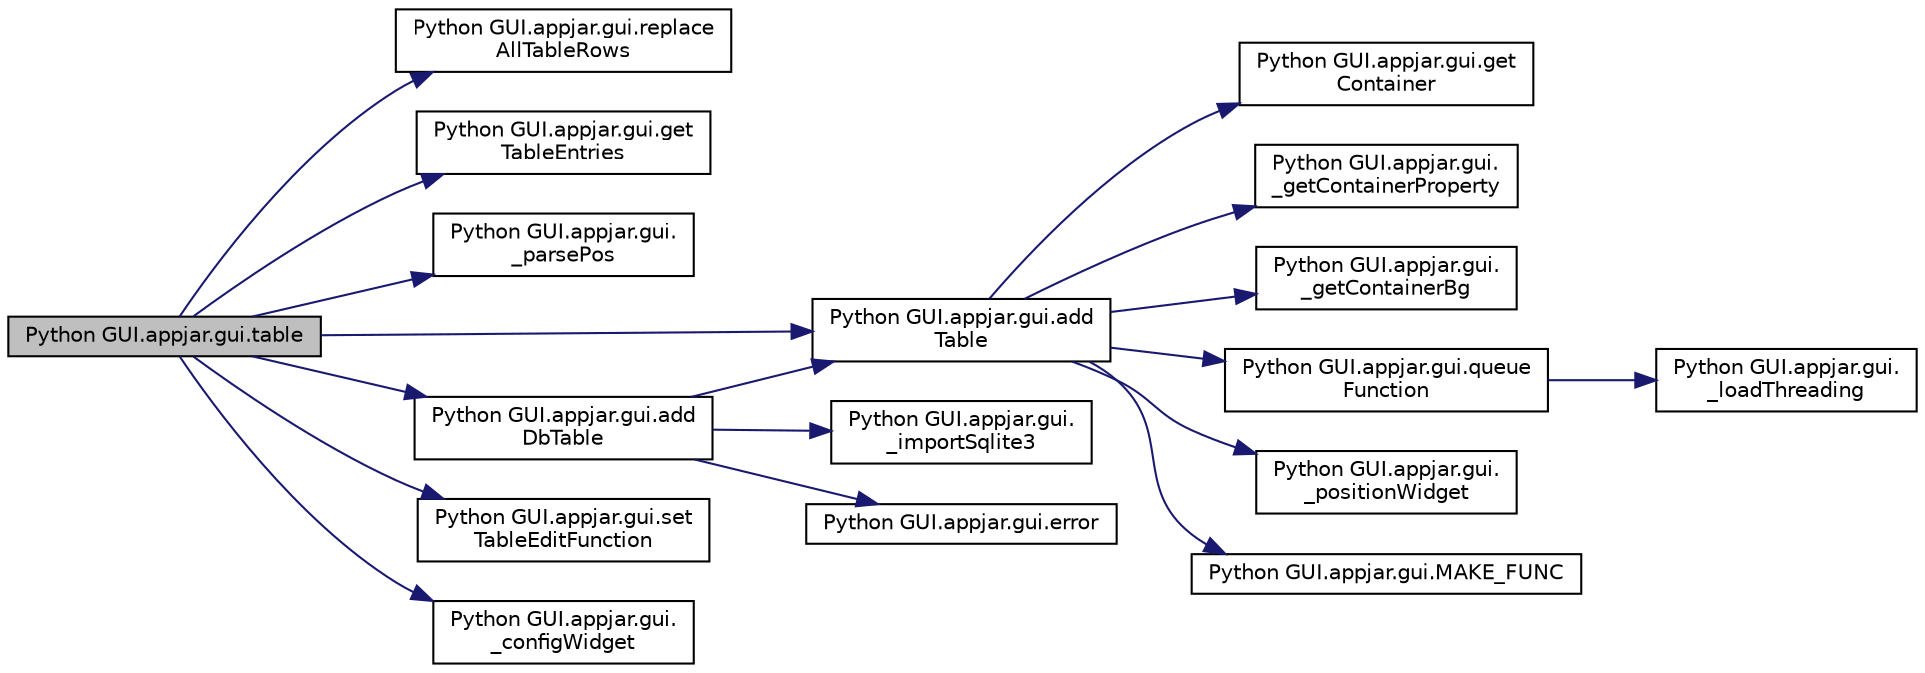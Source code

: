 digraph "Python GUI.appjar.gui.table"
{
  edge [fontname="Helvetica",fontsize="10",labelfontname="Helvetica",labelfontsize="10"];
  node [fontname="Helvetica",fontsize="10",shape=record];
  rankdir="LR";
  Node2078 [label="Python GUI.appjar.gui.table",height=0.2,width=0.4,color="black", fillcolor="grey75", style="filled", fontcolor="black"];
  Node2078 -> Node2079 [color="midnightblue",fontsize="10",style="solid",fontname="Helvetica"];
  Node2079 [label="Python GUI.appjar.gui.replace\lAllTableRows",height=0.2,width=0.4,color="black", fillcolor="white", style="filled",URL="$class_python_01_g_u_i_1_1appjar_1_1gui.html#a4dbf6f716fcf15fc3acbea4e179abf98"];
  Node2078 -> Node2080 [color="midnightblue",fontsize="10",style="solid",fontname="Helvetica"];
  Node2080 [label="Python GUI.appjar.gui.get\lTableEntries",height=0.2,width=0.4,color="black", fillcolor="white", style="filled",URL="$class_python_01_g_u_i_1_1appjar_1_1gui.html#ad52636dd598562b2caa1e0047c906ec3"];
  Node2078 -> Node2081 [color="midnightblue",fontsize="10",style="solid",fontname="Helvetica"];
  Node2081 [label="Python GUI.appjar.gui.\l_parsePos",height=0.2,width=0.4,color="black", fillcolor="white", style="filled",URL="$class_python_01_g_u_i_1_1appjar_1_1gui.html#a1151185c82adc42b922797e38132c2ca",tooltip="FUNCTIONS for labels. "];
  Node2078 -> Node2082 [color="midnightblue",fontsize="10",style="solid",fontname="Helvetica"];
  Node2082 [label="Python GUI.appjar.gui.add\lTable",height=0.2,width=0.4,color="black", fillcolor="white", style="filled",URL="$class_python_01_g_u_i_1_1appjar_1_1gui.html#afed5cffabe4edde6b5d18c2b8c5b3858"];
  Node2082 -> Node2083 [color="midnightblue",fontsize="10",style="solid",fontname="Helvetica"];
  Node2083 [label="Python GUI.appjar.gui.get\lContainer",height=0.2,width=0.4,color="black", fillcolor="white", style="filled",URL="$class_python_01_g_u_i_1_1appjar_1_1gui.html#aa89c83e95e3952f6cc39fc23dffa15ce"];
  Node2082 -> Node2084 [color="midnightblue",fontsize="10",style="solid",fontname="Helvetica"];
  Node2084 [label="Python GUI.appjar.gui.\l_getContainerProperty",height=0.2,width=0.4,color="black", fillcolor="white", style="filled",URL="$class_python_01_g_u_i_1_1appjar_1_1gui.html#aa0cf90816634eb9855a518e37d864ec1"];
  Node2082 -> Node2085 [color="midnightblue",fontsize="10",style="solid",fontname="Helvetica"];
  Node2085 [label="Python GUI.appjar.gui.\l_getContainerBg",height=0.2,width=0.4,color="black", fillcolor="white", style="filled",URL="$class_python_01_g_u_i_1_1appjar_1_1gui.html#a7ca2e28f0ccf3c5e00ca64676c496afd"];
  Node2082 -> Node2086 [color="midnightblue",fontsize="10",style="solid",fontname="Helvetica"];
  Node2086 [label="Python GUI.appjar.gui.queue\lFunction",height=0.2,width=0.4,color="black", fillcolor="white", style="filled",URL="$class_python_01_g_u_i_1_1appjar_1_1gui.html#aa1f4470e86a68404917803bdc62a6a2a"];
  Node2086 -> Node2087 [color="midnightblue",fontsize="10",style="solid",fontname="Helvetica"];
  Node2087 [label="Python GUI.appjar.gui.\l_loadThreading",height=0.2,width=0.4,color="black", fillcolor="white", style="filled",URL="$class_python_01_g_u_i_1_1appjar_1_1gui.html#a98e0a521a795bbc342493e84d1b157d1"];
  Node2082 -> Node2088 [color="midnightblue",fontsize="10",style="solid",fontname="Helvetica"];
  Node2088 [label="Python GUI.appjar.gui.\l_positionWidget",height=0.2,width=0.4,color="black", fillcolor="white", style="filled",URL="$class_python_01_g_u_i_1_1appjar_1_1gui.html#a994cf4bbd47f434233271d3d8b0eb4c6"];
  Node2082 -> Node2089 [color="midnightblue",fontsize="10",style="solid",fontname="Helvetica"];
  Node2089 [label="Python GUI.appjar.gui.MAKE_FUNC",height=0.2,width=0.4,color="black", fillcolor="white", style="filled",URL="$class_python_01_g_u_i_1_1appjar_1_1gui.html#a1d2c0d0a475441a8f9208204ef3227a6",tooltip="FUNCTION for managing commands. "];
  Node2078 -> Node2090 [color="midnightblue",fontsize="10",style="solid",fontname="Helvetica"];
  Node2090 [label="Python GUI.appjar.gui.add\lDbTable",height=0.2,width=0.4,color="black", fillcolor="white", style="filled",URL="$class_python_01_g_u_i_1_1appjar_1_1gui.html#af64997bd78a9608cb2b4965fc29d1506"];
  Node2090 -> Node2091 [color="midnightblue",fontsize="10",style="solid",fontname="Helvetica"];
  Node2091 [label="Python GUI.appjar.gui.\l_importSqlite3",height=0.2,width=0.4,color="black", fillcolor="white", style="filled",URL="$class_python_01_g_u_i_1_1appjar_1_1gui.html#af24d396fff4655f45724add0b8507878"];
  Node2090 -> Node2092 [color="midnightblue",fontsize="10",style="solid",fontname="Helvetica"];
  Node2092 [label="Python GUI.appjar.gui.error",height=0.2,width=0.4,color="black", fillcolor="white", style="filled",URL="$class_python_01_g_u_i_1_1appjar_1_1gui.html#af22f729601dae6a052666888083813af"];
  Node2090 -> Node2082 [color="midnightblue",fontsize="10",style="solid",fontname="Helvetica"];
  Node2078 -> Node2093 [color="midnightblue",fontsize="10",style="solid",fontname="Helvetica"];
  Node2093 [label="Python GUI.appjar.gui.set\lTableEditFunction",height=0.2,width=0.4,color="black", fillcolor="white", style="filled",URL="$class_python_01_g_u_i_1_1appjar_1_1gui.html#aed0711a0fab4f08ae2f123f2a99df38c"];
  Node2078 -> Node2094 [color="midnightblue",fontsize="10",style="solid",fontname="Helvetica"];
  Node2094 [label="Python GUI.appjar.gui.\l_configWidget",height=0.2,width=0.4,color="black", fillcolor="white", style="filled",URL="$class_python_01_g_u_i_1_1appjar_1_1gui.html#a66b018474a855b26826b0580a7c40a9e"];
}
